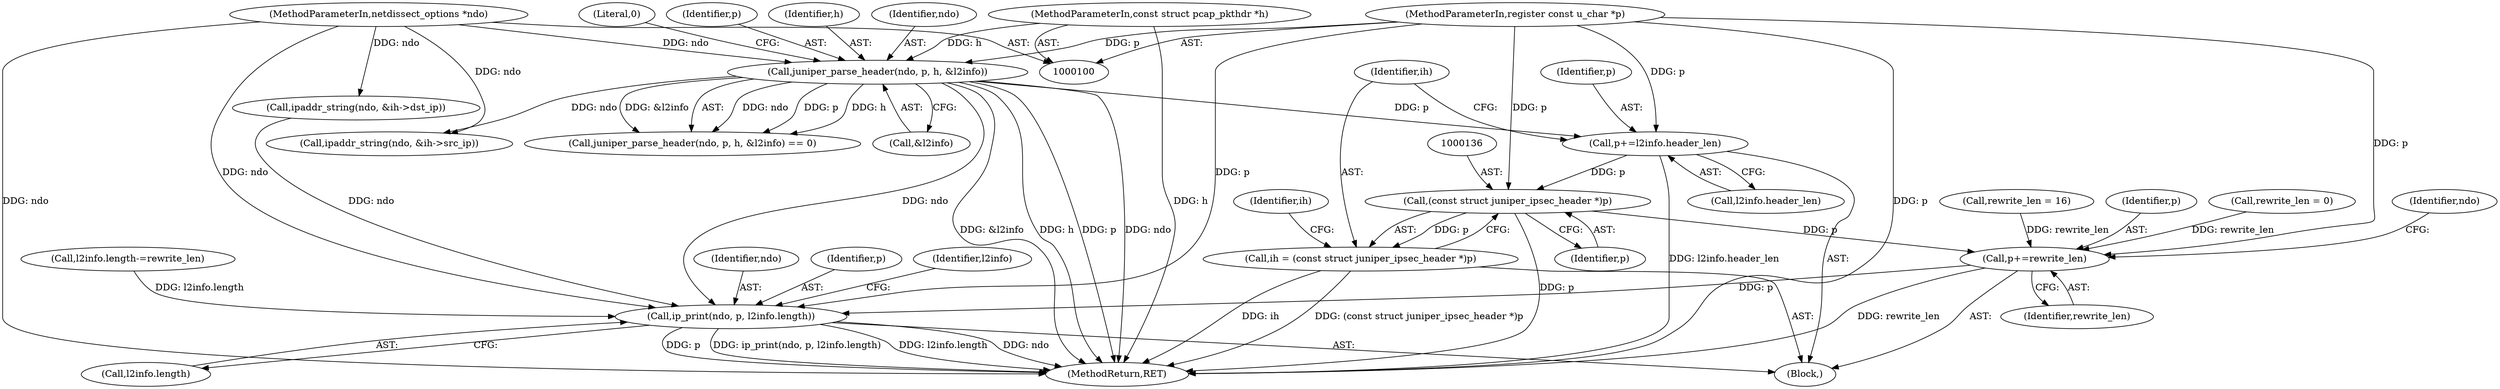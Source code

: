 digraph "0_tcpdump_b534e304568585707c4a92422aeca25cf908ff02_1@pointer" {
"1000128" [label="(Call,p+=l2info.header_len)"];
"1000117" [label="(Call,juniper_parse_header(ndo, p, h, &l2info))"];
"1000101" [label="(MethodParameterIn,netdissect_options *ndo)"];
"1000103" [label="(MethodParameterIn,register const u_char *p)"];
"1000102" [label="(MethodParameterIn,const struct pcap_pkthdr *h)"];
"1000135" [label="(Call,(const struct juniper_ipsec_header *)p)"];
"1000133" [label="(Call,ih = (const struct juniper_ipsec_header *)p)"];
"1000187" [label="(Call,p+=rewrite_len)"];
"1000279" [label="(Call,ip_print(ndo, p, l2info.length))"];
"1000117" [label="(Call,juniper_parse_header(ndo, p, h, &l2info))"];
"1000116" [label="(Call,juniper_parse_header(ndo, p, h, &l2info) == 0)"];
"1000118" [label="(Identifier,ndo)"];
"1000298" [label="(MethodReturn,RET)"];
"1000119" [label="(Identifier,p)"];
"1000128" [label="(Call,p+=l2info.header_len)"];
"1000133" [label="(Call,ih = (const struct juniper_ipsec_header *)p)"];
"1000121" [label="(Call,&l2info)"];
"1000140" [label="(Identifier,ih)"];
"1000282" [label="(Call,l2info.length)"];
"1000120" [label="(Identifier,h)"];
"1000134" [label="(Identifier,ih)"];
"1000130" [label="(Call,l2info.header_len)"];
"1000103" [label="(MethodParameterIn,register const u_char *p)"];
"1000102" [label="(MethodParameterIn,const struct pcap_pkthdr *h)"];
"1000280" [label="(Identifier,ndo)"];
"1000135" [label="(Call,(const struct juniper_ipsec_header *)p)"];
"1000281" [label="(Identifier,p)"];
"1000137" [label="(Identifier,p)"];
"1000287" [label="(Identifier,l2info)"];
"1000182" [label="(Call,l2info.length-=rewrite_len)"];
"1000189" [label="(Identifier,rewrite_len)"];
"1000104" [label="(Block,)"];
"1000239" [label="(Call,ipaddr_string(ndo, &ih->dst_ip))"];
"1000101" [label="(MethodParameterIn,netdissect_options *ndo)"];
"1000192" [label="(Identifier,ndo)"];
"1000279" [label="(Call,ip_print(ndo, p, l2info.length))"];
"1000123" [label="(Literal,0)"];
"1000232" [label="(Call,ipaddr_string(ndo, &ih->src_ip))"];
"1000187" [label="(Call,p+=rewrite_len)"];
"1000158" [label="(Call,rewrite_len = 16)"];
"1000129" [label="(Identifier,p)"];
"1000188" [label="(Identifier,p)"];
"1000148" [label="(Call,rewrite_len = 0)"];
"1000128" -> "1000104"  [label="AST: "];
"1000128" -> "1000130"  [label="CFG: "];
"1000129" -> "1000128"  [label="AST: "];
"1000130" -> "1000128"  [label="AST: "];
"1000134" -> "1000128"  [label="CFG: "];
"1000128" -> "1000298"  [label="DDG: l2info.header_len"];
"1000117" -> "1000128"  [label="DDG: p"];
"1000103" -> "1000128"  [label="DDG: p"];
"1000128" -> "1000135"  [label="DDG: p"];
"1000117" -> "1000116"  [label="AST: "];
"1000117" -> "1000121"  [label="CFG: "];
"1000118" -> "1000117"  [label="AST: "];
"1000119" -> "1000117"  [label="AST: "];
"1000120" -> "1000117"  [label="AST: "];
"1000121" -> "1000117"  [label="AST: "];
"1000123" -> "1000117"  [label="CFG: "];
"1000117" -> "1000298"  [label="DDG: ndo"];
"1000117" -> "1000298"  [label="DDG: &l2info"];
"1000117" -> "1000298"  [label="DDG: h"];
"1000117" -> "1000298"  [label="DDG: p"];
"1000117" -> "1000116"  [label="DDG: ndo"];
"1000117" -> "1000116"  [label="DDG: p"];
"1000117" -> "1000116"  [label="DDG: h"];
"1000117" -> "1000116"  [label="DDG: &l2info"];
"1000101" -> "1000117"  [label="DDG: ndo"];
"1000103" -> "1000117"  [label="DDG: p"];
"1000102" -> "1000117"  [label="DDG: h"];
"1000117" -> "1000232"  [label="DDG: ndo"];
"1000117" -> "1000279"  [label="DDG: ndo"];
"1000101" -> "1000100"  [label="AST: "];
"1000101" -> "1000298"  [label="DDG: ndo"];
"1000101" -> "1000232"  [label="DDG: ndo"];
"1000101" -> "1000239"  [label="DDG: ndo"];
"1000101" -> "1000279"  [label="DDG: ndo"];
"1000103" -> "1000100"  [label="AST: "];
"1000103" -> "1000298"  [label="DDG: p"];
"1000103" -> "1000135"  [label="DDG: p"];
"1000103" -> "1000187"  [label="DDG: p"];
"1000103" -> "1000279"  [label="DDG: p"];
"1000102" -> "1000100"  [label="AST: "];
"1000102" -> "1000298"  [label="DDG: h"];
"1000135" -> "1000133"  [label="AST: "];
"1000135" -> "1000137"  [label="CFG: "];
"1000136" -> "1000135"  [label="AST: "];
"1000137" -> "1000135"  [label="AST: "];
"1000133" -> "1000135"  [label="CFG: "];
"1000135" -> "1000298"  [label="DDG: p"];
"1000135" -> "1000133"  [label="DDG: p"];
"1000135" -> "1000187"  [label="DDG: p"];
"1000133" -> "1000104"  [label="AST: "];
"1000134" -> "1000133"  [label="AST: "];
"1000140" -> "1000133"  [label="CFG: "];
"1000133" -> "1000298"  [label="DDG: ih"];
"1000133" -> "1000298"  [label="DDG: (const struct juniper_ipsec_header *)p"];
"1000187" -> "1000104"  [label="AST: "];
"1000187" -> "1000189"  [label="CFG: "];
"1000188" -> "1000187"  [label="AST: "];
"1000189" -> "1000187"  [label="AST: "];
"1000192" -> "1000187"  [label="CFG: "];
"1000187" -> "1000298"  [label="DDG: rewrite_len"];
"1000158" -> "1000187"  [label="DDG: rewrite_len"];
"1000148" -> "1000187"  [label="DDG: rewrite_len"];
"1000187" -> "1000279"  [label="DDG: p"];
"1000279" -> "1000104"  [label="AST: "];
"1000279" -> "1000282"  [label="CFG: "];
"1000280" -> "1000279"  [label="AST: "];
"1000281" -> "1000279"  [label="AST: "];
"1000282" -> "1000279"  [label="AST: "];
"1000287" -> "1000279"  [label="CFG: "];
"1000279" -> "1000298"  [label="DDG: l2info.length"];
"1000279" -> "1000298"  [label="DDG: ndo"];
"1000279" -> "1000298"  [label="DDG: p"];
"1000279" -> "1000298"  [label="DDG: ip_print(ndo, p, l2info.length)"];
"1000239" -> "1000279"  [label="DDG: ndo"];
"1000182" -> "1000279"  [label="DDG: l2info.length"];
}
